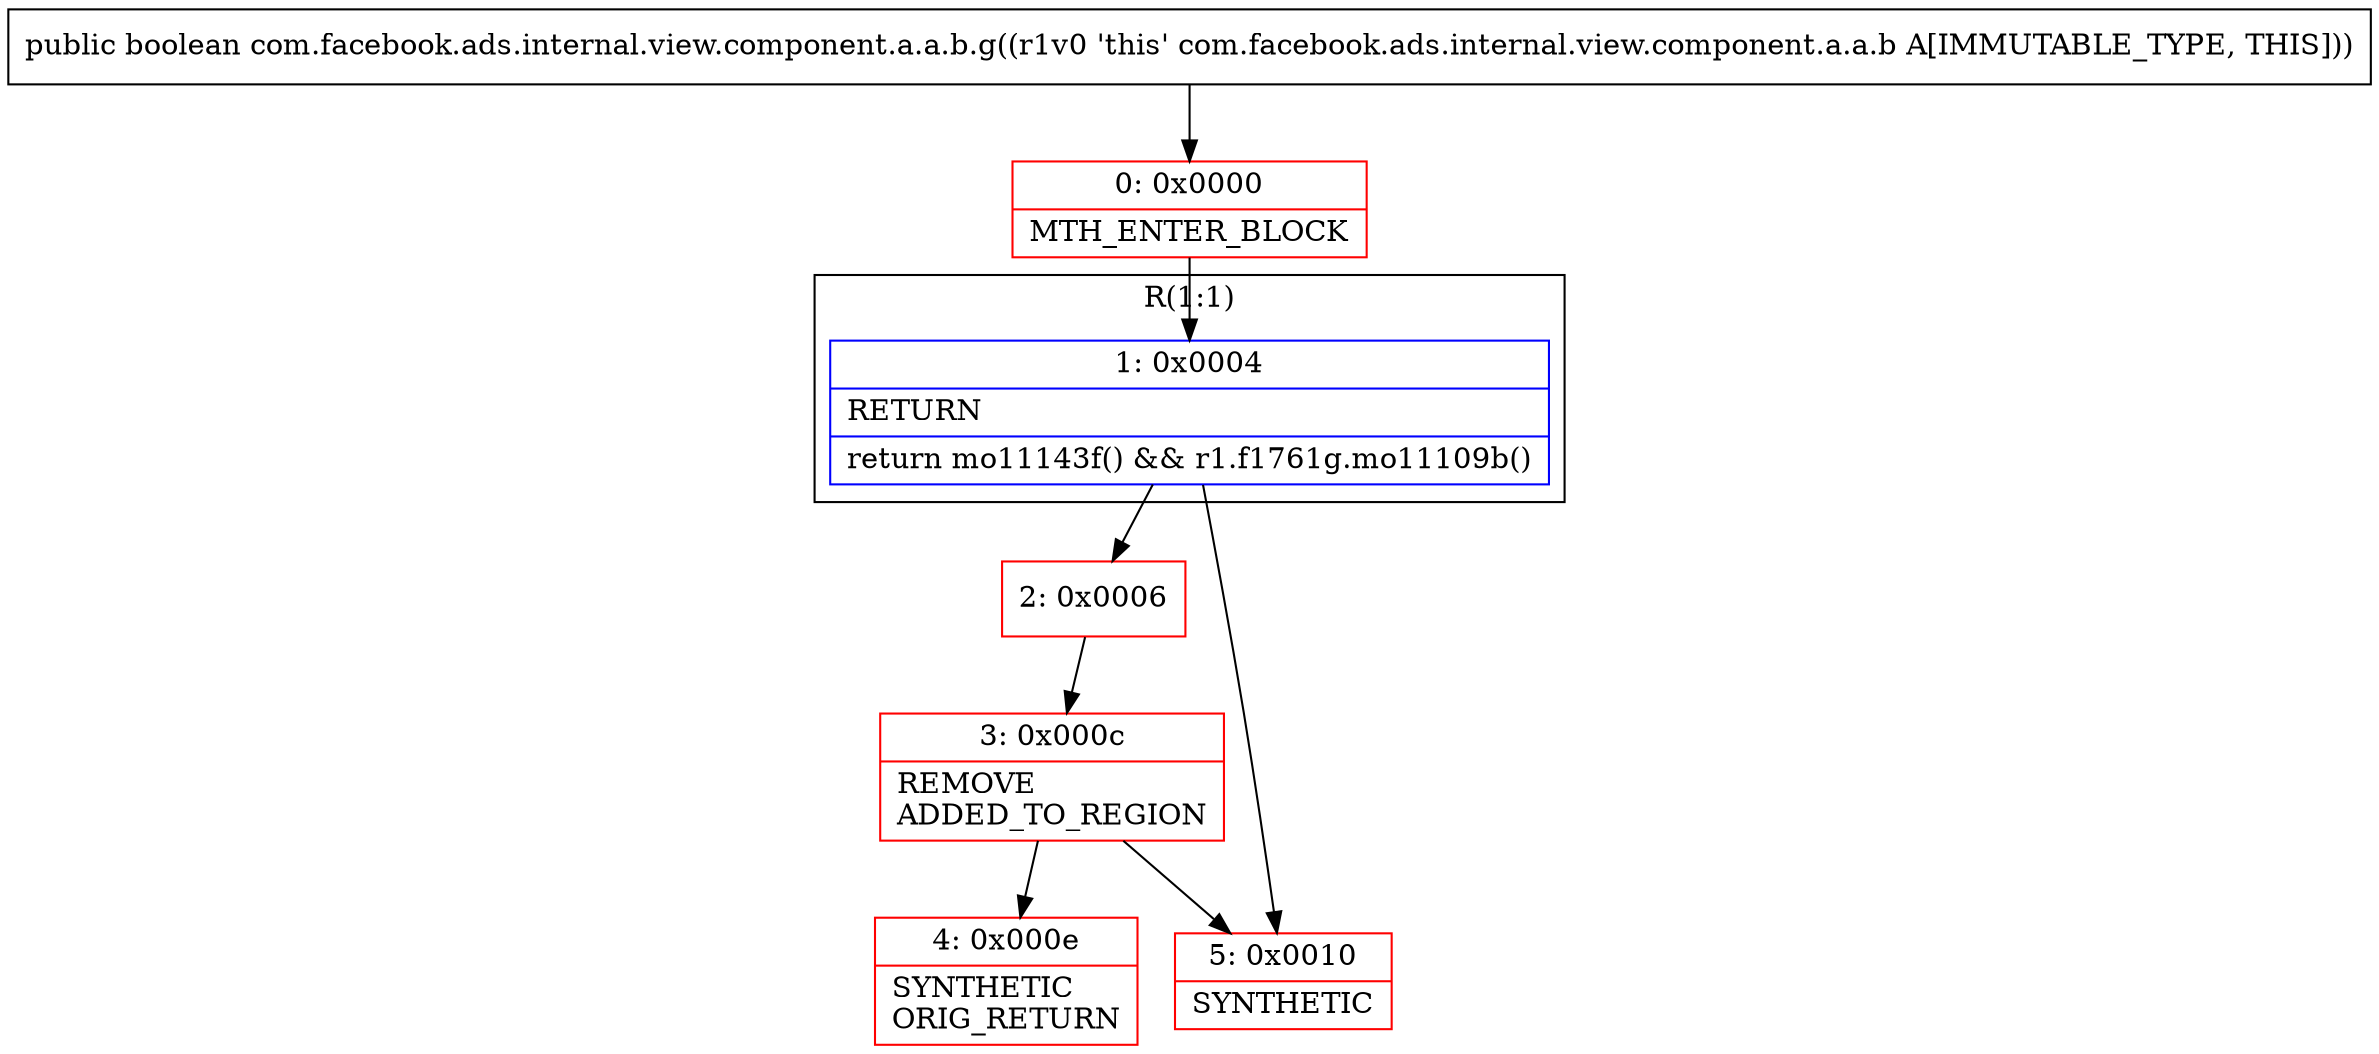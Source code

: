 digraph "CFG forcom.facebook.ads.internal.view.component.a.a.b.g()Z" {
subgraph cluster_Region_1285311138 {
label = "R(1:1)";
node [shape=record,color=blue];
Node_1 [shape=record,label="{1\:\ 0x0004|RETURN\l|return mo11143f() && r1.f1761g.mo11109b()\l}"];
}
Node_0 [shape=record,color=red,label="{0\:\ 0x0000|MTH_ENTER_BLOCK\l}"];
Node_2 [shape=record,color=red,label="{2\:\ 0x0006}"];
Node_3 [shape=record,color=red,label="{3\:\ 0x000c|REMOVE\lADDED_TO_REGION\l}"];
Node_4 [shape=record,color=red,label="{4\:\ 0x000e|SYNTHETIC\lORIG_RETURN\l}"];
Node_5 [shape=record,color=red,label="{5\:\ 0x0010|SYNTHETIC\l}"];
MethodNode[shape=record,label="{public boolean com.facebook.ads.internal.view.component.a.a.b.g((r1v0 'this' com.facebook.ads.internal.view.component.a.a.b A[IMMUTABLE_TYPE, THIS])) }"];
MethodNode -> Node_0;
Node_1 -> Node_2;
Node_1 -> Node_5;
Node_0 -> Node_1;
Node_2 -> Node_3;
Node_3 -> Node_4;
Node_3 -> Node_5;
}

